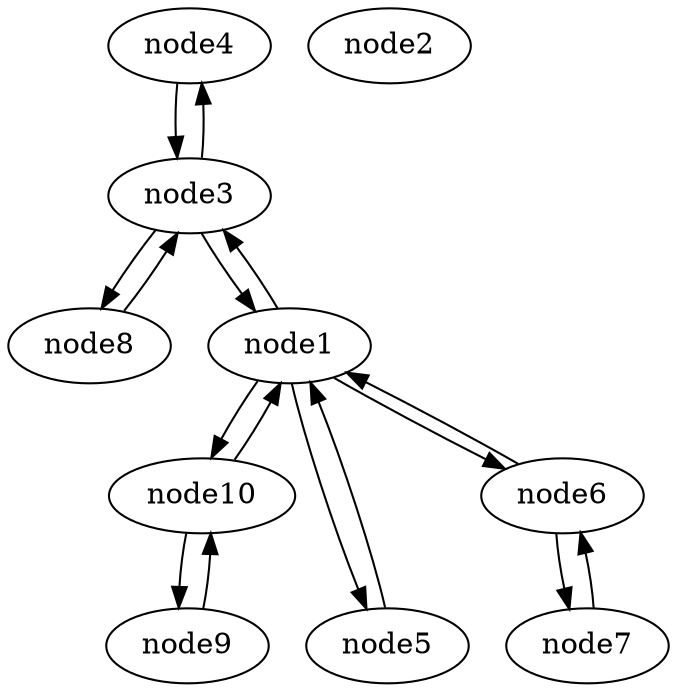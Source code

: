 strict digraph {


	"node4" [  weight=0 ];

	"node4" -> "node3" [  weight=0 ];

	"node8" [  weight=0 ];

	"node8" -> "node3" [  weight=0 ];

	"node10" [  weight=0 ];

	"node10" -> "node9" [  weight=0 ];

	"node10" -> "node1" [  weight=0 ];

	"node1" [  weight=0 ];

	"node1" -> "node3" [  weight=0 ];

	"node1" -> "node5" [  weight=0 ];

	"node1" -> "node6" [  weight=0 ];

	"node1" -> "node10" [  weight=0 ];

	"node7" [  weight=0 ];

	"node7" -> "node6" [  weight=0 ];

	"node9" [  weight=0 ];

	"node9" -> "node10" [  weight=0 ];

	"node2" [  weight=0 ];

	"node3" [  weight=0 ];

	"node3" -> "node1" [  weight=0 ];

	"node3" -> "node4" [  weight=0 ];

	"node3" -> "node8" [  weight=0 ];

	"node5" [  weight=0 ];

	"node5" -> "node1" [  weight=0 ];

	"node6" [  weight=0 ];

	"node6" -> "node1" [  weight=0 ];

	"node6" -> "node7" [  weight=0 ];

}

